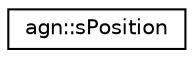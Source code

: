 digraph "Graphical Class Hierarchy"
{
 // LATEX_PDF_SIZE
  edge [fontname="Helvetica",fontsize="10",labelfontname="Helvetica",labelfontsize="10"];
  node [fontname="Helvetica",fontsize="10",shape=record];
  rankdir="LR";
  Node0 [label="agn::sPosition",height=0.2,width=0.4,color="black", fillcolor="white", style="filled",URL="$structagn_1_1s_position.html",tooltip=" "];
}

